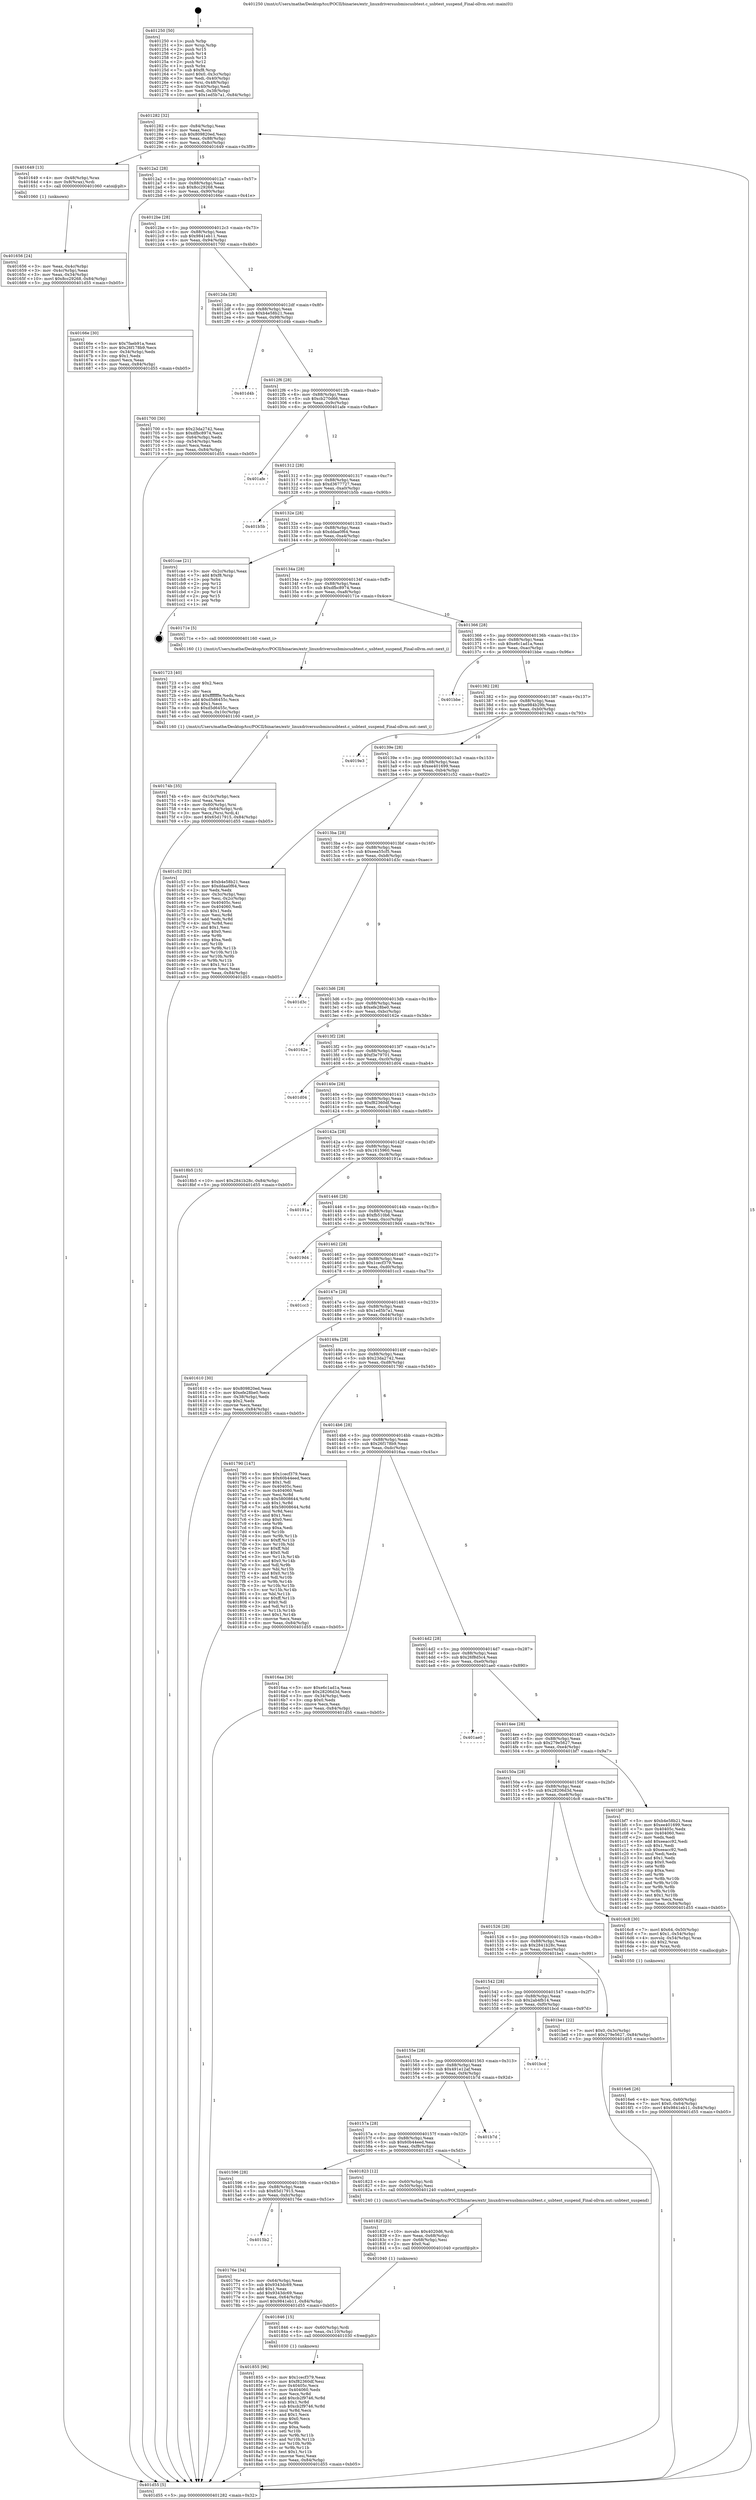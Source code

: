digraph "0x401250" {
  label = "0x401250 (/mnt/c/Users/mathe/Desktop/tcc/POCII/binaries/extr_linuxdriversusbmiscusbtest.c_usbtest_suspend_Final-ollvm.out::main(0))"
  labelloc = "t"
  node[shape=record]

  Entry [label="",width=0.3,height=0.3,shape=circle,fillcolor=black,style=filled]
  "0x401282" [label="{
     0x401282 [32]\l
     | [instrs]\l
     &nbsp;&nbsp;0x401282 \<+6\>: mov -0x84(%rbp),%eax\l
     &nbsp;&nbsp;0x401288 \<+2\>: mov %eax,%ecx\l
     &nbsp;&nbsp;0x40128a \<+6\>: sub $0x809820ed,%ecx\l
     &nbsp;&nbsp;0x401290 \<+6\>: mov %eax,-0x88(%rbp)\l
     &nbsp;&nbsp;0x401296 \<+6\>: mov %ecx,-0x8c(%rbp)\l
     &nbsp;&nbsp;0x40129c \<+6\>: je 0000000000401649 \<main+0x3f9\>\l
  }"]
  "0x401649" [label="{
     0x401649 [13]\l
     | [instrs]\l
     &nbsp;&nbsp;0x401649 \<+4\>: mov -0x48(%rbp),%rax\l
     &nbsp;&nbsp;0x40164d \<+4\>: mov 0x8(%rax),%rdi\l
     &nbsp;&nbsp;0x401651 \<+5\>: call 0000000000401060 \<atoi@plt\>\l
     | [calls]\l
     &nbsp;&nbsp;0x401060 \{1\} (unknown)\l
  }"]
  "0x4012a2" [label="{
     0x4012a2 [28]\l
     | [instrs]\l
     &nbsp;&nbsp;0x4012a2 \<+5\>: jmp 00000000004012a7 \<main+0x57\>\l
     &nbsp;&nbsp;0x4012a7 \<+6\>: mov -0x88(%rbp),%eax\l
     &nbsp;&nbsp;0x4012ad \<+5\>: sub $0x8cc29268,%eax\l
     &nbsp;&nbsp;0x4012b2 \<+6\>: mov %eax,-0x90(%rbp)\l
     &nbsp;&nbsp;0x4012b8 \<+6\>: je 000000000040166e \<main+0x41e\>\l
  }"]
  Exit [label="",width=0.3,height=0.3,shape=circle,fillcolor=black,style=filled,peripheries=2]
  "0x40166e" [label="{
     0x40166e [30]\l
     | [instrs]\l
     &nbsp;&nbsp;0x40166e \<+5\>: mov $0x7faeb91a,%eax\l
     &nbsp;&nbsp;0x401673 \<+5\>: mov $0x26f178b9,%ecx\l
     &nbsp;&nbsp;0x401678 \<+3\>: mov -0x34(%rbp),%edx\l
     &nbsp;&nbsp;0x40167b \<+3\>: cmp $0x1,%edx\l
     &nbsp;&nbsp;0x40167e \<+3\>: cmovl %ecx,%eax\l
     &nbsp;&nbsp;0x401681 \<+6\>: mov %eax,-0x84(%rbp)\l
     &nbsp;&nbsp;0x401687 \<+5\>: jmp 0000000000401d55 \<main+0xb05\>\l
  }"]
  "0x4012be" [label="{
     0x4012be [28]\l
     | [instrs]\l
     &nbsp;&nbsp;0x4012be \<+5\>: jmp 00000000004012c3 \<main+0x73\>\l
     &nbsp;&nbsp;0x4012c3 \<+6\>: mov -0x88(%rbp),%eax\l
     &nbsp;&nbsp;0x4012c9 \<+5\>: sub $0x9841eb11,%eax\l
     &nbsp;&nbsp;0x4012ce \<+6\>: mov %eax,-0x94(%rbp)\l
     &nbsp;&nbsp;0x4012d4 \<+6\>: je 0000000000401700 \<main+0x4b0\>\l
  }"]
  "0x401855" [label="{
     0x401855 [96]\l
     | [instrs]\l
     &nbsp;&nbsp;0x401855 \<+5\>: mov $0x1cecf379,%eax\l
     &nbsp;&nbsp;0x40185a \<+5\>: mov $0xf82360df,%esi\l
     &nbsp;&nbsp;0x40185f \<+7\>: mov 0x40405c,%ecx\l
     &nbsp;&nbsp;0x401866 \<+7\>: mov 0x404060,%edx\l
     &nbsp;&nbsp;0x40186d \<+3\>: mov %ecx,%r8d\l
     &nbsp;&nbsp;0x401870 \<+7\>: add $0xcb2f9746,%r8d\l
     &nbsp;&nbsp;0x401877 \<+4\>: sub $0x1,%r8d\l
     &nbsp;&nbsp;0x40187b \<+7\>: sub $0xcb2f9746,%r8d\l
     &nbsp;&nbsp;0x401882 \<+4\>: imul %r8d,%ecx\l
     &nbsp;&nbsp;0x401886 \<+3\>: and $0x1,%ecx\l
     &nbsp;&nbsp;0x401889 \<+3\>: cmp $0x0,%ecx\l
     &nbsp;&nbsp;0x40188c \<+4\>: sete %r9b\l
     &nbsp;&nbsp;0x401890 \<+3\>: cmp $0xa,%edx\l
     &nbsp;&nbsp;0x401893 \<+4\>: setl %r10b\l
     &nbsp;&nbsp;0x401897 \<+3\>: mov %r9b,%r11b\l
     &nbsp;&nbsp;0x40189a \<+3\>: and %r10b,%r11b\l
     &nbsp;&nbsp;0x40189d \<+3\>: xor %r10b,%r9b\l
     &nbsp;&nbsp;0x4018a0 \<+3\>: or %r9b,%r11b\l
     &nbsp;&nbsp;0x4018a3 \<+4\>: test $0x1,%r11b\l
     &nbsp;&nbsp;0x4018a7 \<+3\>: cmovne %esi,%eax\l
     &nbsp;&nbsp;0x4018aa \<+6\>: mov %eax,-0x84(%rbp)\l
     &nbsp;&nbsp;0x4018b0 \<+5\>: jmp 0000000000401d55 \<main+0xb05\>\l
  }"]
  "0x401700" [label="{
     0x401700 [30]\l
     | [instrs]\l
     &nbsp;&nbsp;0x401700 \<+5\>: mov $0x23da2742,%eax\l
     &nbsp;&nbsp;0x401705 \<+5\>: mov $0xdfbc8974,%ecx\l
     &nbsp;&nbsp;0x40170a \<+3\>: mov -0x64(%rbp),%edx\l
     &nbsp;&nbsp;0x40170d \<+3\>: cmp -0x54(%rbp),%edx\l
     &nbsp;&nbsp;0x401710 \<+3\>: cmovl %ecx,%eax\l
     &nbsp;&nbsp;0x401713 \<+6\>: mov %eax,-0x84(%rbp)\l
     &nbsp;&nbsp;0x401719 \<+5\>: jmp 0000000000401d55 \<main+0xb05\>\l
  }"]
  "0x4012da" [label="{
     0x4012da [28]\l
     | [instrs]\l
     &nbsp;&nbsp;0x4012da \<+5\>: jmp 00000000004012df \<main+0x8f\>\l
     &nbsp;&nbsp;0x4012df \<+6\>: mov -0x88(%rbp),%eax\l
     &nbsp;&nbsp;0x4012e5 \<+5\>: sub $0xb4e58b21,%eax\l
     &nbsp;&nbsp;0x4012ea \<+6\>: mov %eax,-0x98(%rbp)\l
     &nbsp;&nbsp;0x4012f0 \<+6\>: je 0000000000401d4b \<main+0xafb\>\l
  }"]
  "0x401846" [label="{
     0x401846 [15]\l
     | [instrs]\l
     &nbsp;&nbsp;0x401846 \<+4\>: mov -0x60(%rbp),%rdi\l
     &nbsp;&nbsp;0x40184a \<+6\>: mov %eax,-0x110(%rbp)\l
     &nbsp;&nbsp;0x401850 \<+5\>: call 0000000000401030 \<free@plt\>\l
     | [calls]\l
     &nbsp;&nbsp;0x401030 \{1\} (unknown)\l
  }"]
  "0x401d4b" [label="{
     0x401d4b\l
  }", style=dashed]
  "0x4012f6" [label="{
     0x4012f6 [28]\l
     | [instrs]\l
     &nbsp;&nbsp;0x4012f6 \<+5\>: jmp 00000000004012fb \<main+0xab\>\l
     &nbsp;&nbsp;0x4012fb \<+6\>: mov -0x88(%rbp),%eax\l
     &nbsp;&nbsp;0x401301 \<+5\>: sub $0xcb270d66,%eax\l
     &nbsp;&nbsp;0x401306 \<+6\>: mov %eax,-0x9c(%rbp)\l
     &nbsp;&nbsp;0x40130c \<+6\>: je 0000000000401afe \<main+0x8ae\>\l
  }"]
  "0x40182f" [label="{
     0x40182f [23]\l
     | [instrs]\l
     &nbsp;&nbsp;0x40182f \<+10\>: movabs $0x4020d6,%rdi\l
     &nbsp;&nbsp;0x401839 \<+3\>: mov %eax,-0x68(%rbp)\l
     &nbsp;&nbsp;0x40183c \<+3\>: mov -0x68(%rbp),%esi\l
     &nbsp;&nbsp;0x40183f \<+2\>: mov $0x0,%al\l
     &nbsp;&nbsp;0x401841 \<+5\>: call 0000000000401040 \<printf@plt\>\l
     | [calls]\l
     &nbsp;&nbsp;0x401040 \{1\} (unknown)\l
  }"]
  "0x401afe" [label="{
     0x401afe\l
  }", style=dashed]
  "0x401312" [label="{
     0x401312 [28]\l
     | [instrs]\l
     &nbsp;&nbsp;0x401312 \<+5\>: jmp 0000000000401317 \<main+0xc7\>\l
     &nbsp;&nbsp;0x401317 \<+6\>: mov -0x88(%rbp),%eax\l
     &nbsp;&nbsp;0x40131d \<+5\>: sub $0xd3677727,%eax\l
     &nbsp;&nbsp;0x401322 \<+6\>: mov %eax,-0xa0(%rbp)\l
     &nbsp;&nbsp;0x401328 \<+6\>: je 0000000000401b5b \<main+0x90b\>\l
  }"]
  "0x4015b2" [label="{
     0x4015b2\l
  }", style=dashed]
  "0x401b5b" [label="{
     0x401b5b\l
  }", style=dashed]
  "0x40132e" [label="{
     0x40132e [28]\l
     | [instrs]\l
     &nbsp;&nbsp;0x40132e \<+5\>: jmp 0000000000401333 \<main+0xe3\>\l
     &nbsp;&nbsp;0x401333 \<+6\>: mov -0x88(%rbp),%eax\l
     &nbsp;&nbsp;0x401339 \<+5\>: sub $0xddaa0f64,%eax\l
     &nbsp;&nbsp;0x40133e \<+6\>: mov %eax,-0xa4(%rbp)\l
     &nbsp;&nbsp;0x401344 \<+6\>: je 0000000000401cae \<main+0xa5e\>\l
  }"]
  "0x40176e" [label="{
     0x40176e [34]\l
     | [instrs]\l
     &nbsp;&nbsp;0x40176e \<+3\>: mov -0x64(%rbp),%eax\l
     &nbsp;&nbsp;0x401771 \<+5\>: sub $0x9343dc69,%eax\l
     &nbsp;&nbsp;0x401776 \<+3\>: add $0x1,%eax\l
     &nbsp;&nbsp;0x401779 \<+5\>: add $0x9343dc69,%eax\l
     &nbsp;&nbsp;0x40177e \<+3\>: mov %eax,-0x64(%rbp)\l
     &nbsp;&nbsp;0x401781 \<+10\>: movl $0x9841eb11,-0x84(%rbp)\l
     &nbsp;&nbsp;0x40178b \<+5\>: jmp 0000000000401d55 \<main+0xb05\>\l
  }"]
  "0x401cae" [label="{
     0x401cae [21]\l
     | [instrs]\l
     &nbsp;&nbsp;0x401cae \<+3\>: mov -0x2c(%rbp),%eax\l
     &nbsp;&nbsp;0x401cb1 \<+7\>: add $0xf8,%rsp\l
     &nbsp;&nbsp;0x401cb8 \<+1\>: pop %rbx\l
     &nbsp;&nbsp;0x401cb9 \<+2\>: pop %r12\l
     &nbsp;&nbsp;0x401cbb \<+2\>: pop %r13\l
     &nbsp;&nbsp;0x401cbd \<+2\>: pop %r14\l
     &nbsp;&nbsp;0x401cbf \<+2\>: pop %r15\l
     &nbsp;&nbsp;0x401cc1 \<+1\>: pop %rbp\l
     &nbsp;&nbsp;0x401cc2 \<+1\>: ret\l
  }"]
  "0x40134a" [label="{
     0x40134a [28]\l
     | [instrs]\l
     &nbsp;&nbsp;0x40134a \<+5\>: jmp 000000000040134f \<main+0xff\>\l
     &nbsp;&nbsp;0x40134f \<+6\>: mov -0x88(%rbp),%eax\l
     &nbsp;&nbsp;0x401355 \<+5\>: sub $0xdfbc8974,%eax\l
     &nbsp;&nbsp;0x40135a \<+6\>: mov %eax,-0xa8(%rbp)\l
     &nbsp;&nbsp;0x401360 \<+6\>: je 000000000040171e \<main+0x4ce\>\l
  }"]
  "0x401596" [label="{
     0x401596 [28]\l
     | [instrs]\l
     &nbsp;&nbsp;0x401596 \<+5\>: jmp 000000000040159b \<main+0x34b\>\l
     &nbsp;&nbsp;0x40159b \<+6\>: mov -0x88(%rbp),%eax\l
     &nbsp;&nbsp;0x4015a1 \<+5\>: sub $0x65d17915,%eax\l
     &nbsp;&nbsp;0x4015a6 \<+6\>: mov %eax,-0xfc(%rbp)\l
     &nbsp;&nbsp;0x4015ac \<+6\>: je 000000000040176e \<main+0x51e\>\l
  }"]
  "0x40171e" [label="{
     0x40171e [5]\l
     | [instrs]\l
     &nbsp;&nbsp;0x40171e \<+5\>: call 0000000000401160 \<next_i\>\l
     | [calls]\l
     &nbsp;&nbsp;0x401160 \{1\} (/mnt/c/Users/mathe/Desktop/tcc/POCII/binaries/extr_linuxdriversusbmiscusbtest.c_usbtest_suspend_Final-ollvm.out::next_i)\l
  }"]
  "0x401366" [label="{
     0x401366 [28]\l
     | [instrs]\l
     &nbsp;&nbsp;0x401366 \<+5\>: jmp 000000000040136b \<main+0x11b\>\l
     &nbsp;&nbsp;0x40136b \<+6\>: mov -0x88(%rbp),%eax\l
     &nbsp;&nbsp;0x401371 \<+5\>: sub $0xe6c1ad1a,%eax\l
     &nbsp;&nbsp;0x401376 \<+6\>: mov %eax,-0xac(%rbp)\l
     &nbsp;&nbsp;0x40137c \<+6\>: je 0000000000401bbe \<main+0x96e\>\l
  }"]
  "0x401823" [label="{
     0x401823 [12]\l
     | [instrs]\l
     &nbsp;&nbsp;0x401823 \<+4\>: mov -0x60(%rbp),%rdi\l
     &nbsp;&nbsp;0x401827 \<+3\>: mov -0x50(%rbp),%esi\l
     &nbsp;&nbsp;0x40182a \<+5\>: call 0000000000401240 \<usbtest_suspend\>\l
     | [calls]\l
     &nbsp;&nbsp;0x401240 \{1\} (/mnt/c/Users/mathe/Desktop/tcc/POCII/binaries/extr_linuxdriversusbmiscusbtest.c_usbtest_suspend_Final-ollvm.out::usbtest_suspend)\l
  }"]
  "0x401bbe" [label="{
     0x401bbe\l
  }", style=dashed]
  "0x401382" [label="{
     0x401382 [28]\l
     | [instrs]\l
     &nbsp;&nbsp;0x401382 \<+5\>: jmp 0000000000401387 \<main+0x137\>\l
     &nbsp;&nbsp;0x401387 \<+6\>: mov -0x88(%rbp),%eax\l
     &nbsp;&nbsp;0x40138d \<+5\>: sub $0xe984b29b,%eax\l
     &nbsp;&nbsp;0x401392 \<+6\>: mov %eax,-0xb0(%rbp)\l
     &nbsp;&nbsp;0x401398 \<+6\>: je 00000000004019e3 \<main+0x793\>\l
  }"]
  "0x40157a" [label="{
     0x40157a [28]\l
     | [instrs]\l
     &nbsp;&nbsp;0x40157a \<+5\>: jmp 000000000040157f \<main+0x32f\>\l
     &nbsp;&nbsp;0x40157f \<+6\>: mov -0x88(%rbp),%eax\l
     &nbsp;&nbsp;0x401585 \<+5\>: sub $0x60b44eed,%eax\l
     &nbsp;&nbsp;0x40158a \<+6\>: mov %eax,-0xf8(%rbp)\l
     &nbsp;&nbsp;0x401590 \<+6\>: je 0000000000401823 \<main+0x5d3\>\l
  }"]
  "0x4019e3" [label="{
     0x4019e3\l
  }", style=dashed]
  "0x40139e" [label="{
     0x40139e [28]\l
     | [instrs]\l
     &nbsp;&nbsp;0x40139e \<+5\>: jmp 00000000004013a3 \<main+0x153\>\l
     &nbsp;&nbsp;0x4013a3 \<+6\>: mov -0x88(%rbp),%eax\l
     &nbsp;&nbsp;0x4013a9 \<+5\>: sub $0xee401699,%eax\l
     &nbsp;&nbsp;0x4013ae \<+6\>: mov %eax,-0xb4(%rbp)\l
     &nbsp;&nbsp;0x4013b4 \<+6\>: je 0000000000401c52 \<main+0xa02\>\l
  }"]
  "0x401b7d" [label="{
     0x401b7d\l
  }", style=dashed]
  "0x401c52" [label="{
     0x401c52 [92]\l
     | [instrs]\l
     &nbsp;&nbsp;0x401c52 \<+5\>: mov $0xb4e58b21,%eax\l
     &nbsp;&nbsp;0x401c57 \<+5\>: mov $0xddaa0f64,%ecx\l
     &nbsp;&nbsp;0x401c5c \<+2\>: xor %edx,%edx\l
     &nbsp;&nbsp;0x401c5e \<+3\>: mov -0x3c(%rbp),%esi\l
     &nbsp;&nbsp;0x401c61 \<+3\>: mov %esi,-0x2c(%rbp)\l
     &nbsp;&nbsp;0x401c64 \<+7\>: mov 0x40405c,%esi\l
     &nbsp;&nbsp;0x401c6b \<+7\>: mov 0x404060,%edi\l
     &nbsp;&nbsp;0x401c72 \<+3\>: sub $0x1,%edx\l
     &nbsp;&nbsp;0x401c75 \<+3\>: mov %esi,%r8d\l
     &nbsp;&nbsp;0x401c78 \<+3\>: add %edx,%r8d\l
     &nbsp;&nbsp;0x401c7b \<+4\>: imul %r8d,%esi\l
     &nbsp;&nbsp;0x401c7f \<+3\>: and $0x1,%esi\l
     &nbsp;&nbsp;0x401c82 \<+3\>: cmp $0x0,%esi\l
     &nbsp;&nbsp;0x401c85 \<+4\>: sete %r9b\l
     &nbsp;&nbsp;0x401c89 \<+3\>: cmp $0xa,%edi\l
     &nbsp;&nbsp;0x401c8c \<+4\>: setl %r10b\l
     &nbsp;&nbsp;0x401c90 \<+3\>: mov %r9b,%r11b\l
     &nbsp;&nbsp;0x401c93 \<+3\>: and %r10b,%r11b\l
     &nbsp;&nbsp;0x401c96 \<+3\>: xor %r10b,%r9b\l
     &nbsp;&nbsp;0x401c99 \<+3\>: or %r9b,%r11b\l
     &nbsp;&nbsp;0x401c9c \<+4\>: test $0x1,%r11b\l
     &nbsp;&nbsp;0x401ca0 \<+3\>: cmovne %ecx,%eax\l
     &nbsp;&nbsp;0x401ca3 \<+6\>: mov %eax,-0x84(%rbp)\l
     &nbsp;&nbsp;0x401ca9 \<+5\>: jmp 0000000000401d55 \<main+0xb05\>\l
  }"]
  "0x4013ba" [label="{
     0x4013ba [28]\l
     | [instrs]\l
     &nbsp;&nbsp;0x4013ba \<+5\>: jmp 00000000004013bf \<main+0x16f\>\l
     &nbsp;&nbsp;0x4013bf \<+6\>: mov -0x88(%rbp),%eax\l
     &nbsp;&nbsp;0x4013c5 \<+5\>: sub $0xeea55cf5,%eax\l
     &nbsp;&nbsp;0x4013ca \<+6\>: mov %eax,-0xb8(%rbp)\l
     &nbsp;&nbsp;0x4013d0 \<+6\>: je 0000000000401d3c \<main+0xaec\>\l
  }"]
  "0x40155e" [label="{
     0x40155e [28]\l
     | [instrs]\l
     &nbsp;&nbsp;0x40155e \<+5\>: jmp 0000000000401563 \<main+0x313\>\l
     &nbsp;&nbsp;0x401563 \<+6\>: mov -0x88(%rbp),%eax\l
     &nbsp;&nbsp;0x401569 \<+5\>: sub $0x491e12af,%eax\l
     &nbsp;&nbsp;0x40156e \<+6\>: mov %eax,-0xf4(%rbp)\l
     &nbsp;&nbsp;0x401574 \<+6\>: je 0000000000401b7d \<main+0x92d\>\l
  }"]
  "0x401d3c" [label="{
     0x401d3c\l
  }", style=dashed]
  "0x4013d6" [label="{
     0x4013d6 [28]\l
     | [instrs]\l
     &nbsp;&nbsp;0x4013d6 \<+5\>: jmp 00000000004013db \<main+0x18b\>\l
     &nbsp;&nbsp;0x4013db \<+6\>: mov -0x88(%rbp),%eax\l
     &nbsp;&nbsp;0x4013e1 \<+5\>: sub $0xefe28be0,%eax\l
     &nbsp;&nbsp;0x4013e6 \<+6\>: mov %eax,-0xbc(%rbp)\l
     &nbsp;&nbsp;0x4013ec \<+6\>: je 000000000040162e \<main+0x3de\>\l
  }"]
  "0x401bcd" [label="{
     0x401bcd\l
  }", style=dashed]
  "0x40162e" [label="{
     0x40162e\l
  }", style=dashed]
  "0x4013f2" [label="{
     0x4013f2 [28]\l
     | [instrs]\l
     &nbsp;&nbsp;0x4013f2 \<+5\>: jmp 00000000004013f7 \<main+0x1a7\>\l
     &nbsp;&nbsp;0x4013f7 \<+6\>: mov -0x88(%rbp),%eax\l
     &nbsp;&nbsp;0x4013fd \<+5\>: sub $0xf3e79701,%eax\l
     &nbsp;&nbsp;0x401402 \<+6\>: mov %eax,-0xc0(%rbp)\l
     &nbsp;&nbsp;0x401408 \<+6\>: je 0000000000401d04 \<main+0xab4\>\l
  }"]
  "0x401542" [label="{
     0x401542 [28]\l
     | [instrs]\l
     &nbsp;&nbsp;0x401542 \<+5\>: jmp 0000000000401547 \<main+0x2f7\>\l
     &nbsp;&nbsp;0x401547 \<+6\>: mov -0x88(%rbp),%eax\l
     &nbsp;&nbsp;0x40154d \<+5\>: sub $0x2ab4fb14,%eax\l
     &nbsp;&nbsp;0x401552 \<+6\>: mov %eax,-0xf0(%rbp)\l
     &nbsp;&nbsp;0x401558 \<+6\>: je 0000000000401bcd \<main+0x97d\>\l
  }"]
  "0x401d04" [label="{
     0x401d04\l
  }", style=dashed]
  "0x40140e" [label="{
     0x40140e [28]\l
     | [instrs]\l
     &nbsp;&nbsp;0x40140e \<+5\>: jmp 0000000000401413 \<main+0x1c3\>\l
     &nbsp;&nbsp;0x401413 \<+6\>: mov -0x88(%rbp),%eax\l
     &nbsp;&nbsp;0x401419 \<+5\>: sub $0xf82360df,%eax\l
     &nbsp;&nbsp;0x40141e \<+6\>: mov %eax,-0xc4(%rbp)\l
     &nbsp;&nbsp;0x401424 \<+6\>: je 00000000004018b5 \<main+0x665\>\l
  }"]
  "0x401be1" [label="{
     0x401be1 [22]\l
     | [instrs]\l
     &nbsp;&nbsp;0x401be1 \<+7\>: movl $0x0,-0x3c(%rbp)\l
     &nbsp;&nbsp;0x401be8 \<+10\>: movl $0x279e5627,-0x84(%rbp)\l
     &nbsp;&nbsp;0x401bf2 \<+5\>: jmp 0000000000401d55 \<main+0xb05\>\l
  }"]
  "0x4018b5" [label="{
     0x4018b5 [15]\l
     | [instrs]\l
     &nbsp;&nbsp;0x4018b5 \<+10\>: movl $0x2841b28c,-0x84(%rbp)\l
     &nbsp;&nbsp;0x4018bf \<+5\>: jmp 0000000000401d55 \<main+0xb05\>\l
  }"]
  "0x40142a" [label="{
     0x40142a [28]\l
     | [instrs]\l
     &nbsp;&nbsp;0x40142a \<+5\>: jmp 000000000040142f \<main+0x1df\>\l
     &nbsp;&nbsp;0x40142f \<+6\>: mov -0x88(%rbp),%eax\l
     &nbsp;&nbsp;0x401435 \<+5\>: sub $0x1615960,%eax\l
     &nbsp;&nbsp;0x40143a \<+6\>: mov %eax,-0xc8(%rbp)\l
     &nbsp;&nbsp;0x401440 \<+6\>: je 000000000040191a \<main+0x6ca\>\l
  }"]
  "0x40174b" [label="{
     0x40174b [35]\l
     | [instrs]\l
     &nbsp;&nbsp;0x40174b \<+6\>: mov -0x10c(%rbp),%ecx\l
     &nbsp;&nbsp;0x401751 \<+3\>: imul %eax,%ecx\l
     &nbsp;&nbsp;0x401754 \<+4\>: mov -0x60(%rbp),%rsi\l
     &nbsp;&nbsp;0x401758 \<+4\>: movslq -0x64(%rbp),%rdi\l
     &nbsp;&nbsp;0x40175c \<+3\>: mov %ecx,(%rsi,%rdi,4)\l
     &nbsp;&nbsp;0x40175f \<+10\>: movl $0x65d17915,-0x84(%rbp)\l
     &nbsp;&nbsp;0x401769 \<+5\>: jmp 0000000000401d55 \<main+0xb05\>\l
  }"]
  "0x40191a" [label="{
     0x40191a\l
  }", style=dashed]
  "0x401446" [label="{
     0x401446 [28]\l
     | [instrs]\l
     &nbsp;&nbsp;0x401446 \<+5\>: jmp 000000000040144b \<main+0x1fb\>\l
     &nbsp;&nbsp;0x40144b \<+6\>: mov -0x88(%rbp),%eax\l
     &nbsp;&nbsp;0x401451 \<+5\>: sub $0xfb510b6,%eax\l
     &nbsp;&nbsp;0x401456 \<+6\>: mov %eax,-0xcc(%rbp)\l
     &nbsp;&nbsp;0x40145c \<+6\>: je 00000000004019d4 \<main+0x784\>\l
  }"]
  "0x401723" [label="{
     0x401723 [40]\l
     | [instrs]\l
     &nbsp;&nbsp;0x401723 \<+5\>: mov $0x2,%ecx\l
     &nbsp;&nbsp;0x401728 \<+1\>: cltd\l
     &nbsp;&nbsp;0x401729 \<+2\>: idiv %ecx\l
     &nbsp;&nbsp;0x40172b \<+6\>: imul $0xfffffffe,%edx,%ecx\l
     &nbsp;&nbsp;0x401731 \<+6\>: add $0xd5d6455c,%ecx\l
     &nbsp;&nbsp;0x401737 \<+3\>: add $0x1,%ecx\l
     &nbsp;&nbsp;0x40173a \<+6\>: sub $0xd5d6455c,%ecx\l
     &nbsp;&nbsp;0x401740 \<+6\>: mov %ecx,-0x10c(%rbp)\l
     &nbsp;&nbsp;0x401746 \<+5\>: call 0000000000401160 \<next_i\>\l
     | [calls]\l
     &nbsp;&nbsp;0x401160 \{1\} (/mnt/c/Users/mathe/Desktop/tcc/POCII/binaries/extr_linuxdriversusbmiscusbtest.c_usbtest_suspend_Final-ollvm.out::next_i)\l
  }"]
  "0x4019d4" [label="{
     0x4019d4\l
  }", style=dashed]
  "0x401462" [label="{
     0x401462 [28]\l
     | [instrs]\l
     &nbsp;&nbsp;0x401462 \<+5\>: jmp 0000000000401467 \<main+0x217\>\l
     &nbsp;&nbsp;0x401467 \<+6\>: mov -0x88(%rbp),%eax\l
     &nbsp;&nbsp;0x40146d \<+5\>: sub $0x1cecf379,%eax\l
     &nbsp;&nbsp;0x401472 \<+6\>: mov %eax,-0xd0(%rbp)\l
     &nbsp;&nbsp;0x401478 \<+6\>: je 0000000000401cc3 \<main+0xa73\>\l
  }"]
  "0x4016e6" [label="{
     0x4016e6 [26]\l
     | [instrs]\l
     &nbsp;&nbsp;0x4016e6 \<+4\>: mov %rax,-0x60(%rbp)\l
     &nbsp;&nbsp;0x4016ea \<+7\>: movl $0x0,-0x64(%rbp)\l
     &nbsp;&nbsp;0x4016f1 \<+10\>: movl $0x9841eb11,-0x84(%rbp)\l
     &nbsp;&nbsp;0x4016fb \<+5\>: jmp 0000000000401d55 \<main+0xb05\>\l
  }"]
  "0x401cc3" [label="{
     0x401cc3\l
  }", style=dashed]
  "0x40147e" [label="{
     0x40147e [28]\l
     | [instrs]\l
     &nbsp;&nbsp;0x40147e \<+5\>: jmp 0000000000401483 \<main+0x233\>\l
     &nbsp;&nbsp;0x401483 \<+6\>: mov -0x88(%rbp),%eax\l
     &nbsp;&nbsp;0x401489 \<+5\>: sub $0x1ed5b7a1,%eax\l
     &nbsp;&nbsp;0x40148e \<+6\>: mov %eax,-0xd4(%rbp)\l
     &nbsp;&nbsp;0x401494 \<+6\>: je 0000000000401610 \<main+0x3c0\>\l
  }"]
  "0x401526" [label="{
     0x401526 [28]\l
     | [instrs]\l
     &nbsp;&nbsp;0x401526 \<+5\>: jmp 000000000040152b \<main+0x2db\>\l
     &nbsp;&nbsp;0x40152b \<+6\>: mov -0x88(%rbp),%eax\l
     &nbsp;&nbsp;0x401531 \<+5\>: sub $0x2841b28c,%eax\l
     &nbsp;&nbsp;0x401536 \<+6\>: mov %eax,-0xec(%rbp)\l
     &nbsp;&nbsp;0x40153c \<+6\>: je 0000000000401be1 \<main+0x991\>\l
  }"]
  "0x401610" [label="{
     0x401610 [30]\l
     | [instrs]\l
     &nbsp;&nbsp;0x401610 \<+5\>: mov $0x809820ed,%eax\l
     &nbsp;&nbsp;0x401615 \<+5\>: mov $0xefe28be0,%ecx\l
     &nbsp;&nbsp;0x40161a \<+3\>: mov -0x38(%rbp),%edx\l
     &nbsp;&nbsp;0x40161d \<+3\>: cmp $0x2,%edx\l
     &nbsp;&nbsp;0x401620 \<+3\>: cmovne %ecx,%eax\l
     &nbsp;&nbsp;0x401623 \<+6\>: mov %eax,-0x84(%rbp)\l
     &nbsp;&nbsp;0x401629 \<+5\>: jmp 0000000000401d55 \<main+0xb05\>\l
  }"]
  "0x40149a" [label="{
     0x40149a [28]\l
     | [instrs]\l
     &nbsp;&nbsp;0x40149a \<+5\>: jmp 000000000040149f \<main+0x24f\>\l
     &nbsp;&nbsp;0x40149f \<+6\>: mov -0x88(%rbp),%eax\l
     &nbsp;&nbsp;0x4014a5 \<+5\>: sub $0x23da2742,%eax\l
     &nbsp;&nbsp;0x4014aa \<+6\>: mov %eax,-0xd8(%rbp)\l
     &nbsp;&nbsp;0x4014b0 \<+6\>: je 0000000000401790 \<main+0x540\>\l
  }"]
  "0x401d55" [label="{
     0x401d55 [5]\l
     | [instrs]\l
     &nbsp;&nbsp;0x401d55 \<+5\>: jmp 0000000000401282 \<main+0x32\>\l
  }"]
  "0x401250" [label="{
     0x401250 [50]\l
     | [instrs]\l
     &nbsp;&nbsp;0x401250 \<+1\>: push %rbp\l
     &nbsp;&nbsp;0x401251 \<+3\>: mov %rsp,%rbp\l
     &nbsp;&nbsp;0x401254 \<+2\>: push %r15\l
     &nbsp;&nbsp;0x401256 \<+2\>: push %r14\l
     &nbsp;&nbsp;0x401258 \<+2\>: push %r13\l
     &nbsp;&nbsp;0x40125a \<+2\>: push %r12\l
     &nbsp;&nbsp;0x40125c \<+1\>: push %rbx\l
     &nbsp;&nbsp;0x40125d \<+7\>: sub $0xf8,%rsp\l
     &nbsp;&nbsp;0x401264 \<+7\>: movl $0x0,-0x3c(%rbp)\l
     &nbsp;&nbsp;0x40126b \<+3\>: mov %edi,-0x40(%rbp)\l
     &nbsp;&nbsp;0x40126e \<+4\>: mov %rsi,-0x48(%rbp)\l
     &nbsp;&nbsp;0x401272 \<+3\>: mov -0x40(%rbp),%edi\l
     &nbsp;&nbsp;0x401275 \<+3\>: mov %edi,-0x38(%rbp)\l
     &nbsp;&nbsp;0x401278 \<+10\>: movl $0x1ed5b7a1,-0x84(%rbp)\l
  }"]
  "0x401656" [label="{
     0x401656 [24]\l
     | [instrs]\l
     &nbsp;&nbsp;0x401656 \<+3\>: mov %eax,-0x4c(%rbp)\l
     &nbsp;&nbsp;0x401659 \<+3\>: mov -0x4c(%rbp),%eax\l
     &nbsp;&nbsp;0x40165c \<+3\>: mov %eax,-0x34(%rbp)\l
     &nbsp;&nbsp;0x40165f \<+10\>: movl $0x8cc29268,-0x84(%rbp)\l
     &nbsp;&nbsp;0x401669 \<+5\>: jmp 0000000000401d55 \<main+0xb05\>\l
  }"]
  "0x4016c8" [label="{
     0x4016c8 [30]\l
     | [instrs]\l
     &nbsp;&nbsp;0x4016c8 \<+7\>: movl $0x64,-0x50(%rbp)\l
     &nbsp;&nbsp;0x4016cf \<+7\>: movl $0x1,-0x54(%rbp)\l
     &nbsp;&nbsp;0x4016d6 \<+4\>: movslq -0x54(%rbp),%rax\l
     &nbsp;&nbsp;0x4016da \<+4\>: shl $0x2,%rax\l
     &nbsp;&nbsp;0x4016de \<+3\>: mov %rax,%rdi\l
     &nbsp;&nbsp;0x4016e1 \<+5\>: call 0000000000401050 \<malloc@plt\>\l
     | [calls]\l
     &nbsp;&nbsp;0x401050 \{1\} (unknown)\l
  }"]
  "0x401790" [label="{
     0x401790 [147]\l
     | [instrs]\l
     &nbsp;&nbsp;0x401790 \<+5\>: mov $0x1cecf379,%eax\l
     &nbsp;&nbsp;0x401795 \<+5\>: mov $0x60b44eed,%ecx\l
     &nbsp;&nbsp;0x40179a \<+2\>: mov $0x1,%dl\l
     &nbsp;&nbsp;0x40179c \<+7\>: mov 0x40405c,%esi\l
     &nbsp;&nbsp;0x4017a3 \<+7\>: mov 0x404060,%edi\l
     &nbsp;&nbsp;0x4017aa \<+3\>: mov %esi,%r8d\l
     &nbsp;&nbsp;0x4017ad \<+7\>: sub $0x58008644,%r8d\l
     &nbsp;&nbsp;0x4017b4 \<+4\>: sub $0x1,%r8d\l
     &nbsp;&nbsp;0x4017b8 \<+7\>: add $0x58008644,%r8d\l
     &nbsp;&nbsp;0x4017bf \<+4\>: imul %r8d,%esi\l
     &nbsp;&nbsp;0x4017c3 \<+3\>: and $0x1,%esi\l
     &nbsp;&nbsp;0x4017c6 \<+3\>: cmp $0x0,%esi\l
     &nbsp;&nbsp;0x4017c9 \<+4\>: sete %r9b\l
     &nbsp;&nbsp;0x4017cd \<+3\>: cmp $0xa,%edi\l
     &nbsp;&nbsp;0x4017d0 \<+4\>: setl %r10b\l
     &nbsp;&nbsp;0x4017d4 \<+3\>: mov %r9b,%r11b\l
     &nbsp;&nbsp;0x4017d7 \<+4\>: xor $0xff,%r11b\l
     &nbsp;&nbsp;0x4017db \<+3\>: mov %r10b,%bl\l
     &nbsp;&nbsp;0x4017de \<+3\>: xor $0xff,%bl\l
     &nbsp;&nbsp;0x4017e1 \<+3\>: xor $0x0,%dl\l
     &nbsp;&nbsp;0x4017e4 \<+3\>: mov %r11b,%r14b\l
     &nbsp;&nbsp;0x4017e7 \<+4\>: and $0x0,%r14b\l
     &nbsp;&nbsp;0x4017eb \<+3\>: and %dl,%r9b\l
     &nbsp;&nbsp;0x4017ee \<+3\>: mov %bl,%r15b\l
     &nbsp;&nbsp;0x4017f1 \<+4\>: and $0x0,%r15b\l
     &nbsp;&nbsp;0x4017f5 \<+3\>: and %dl,%r10b\l
     &nbsp;&nbsp;0x4017f8 \<+3\>: or %r9b,%r14b\l
     &nbsp;&nbsp;0x4017fb \<+3\>: or %r10b,%r15b\l
     &nbsp;&nbsp;0x4017fe \<+3\>: xor %r15b,%r14b\l
     &nbsp;&nbsp;0x401801 \<+3\>: or %bl,%r11b\l
     &nbsp;&nbsp;0x401804 \<+4\>: xor $0xff,%r11b\l
     &nbsp;&nbsp;0x401808 \<+3\>: or $0x0,%dl\l
     &nbsp;&nbsp;0x40180b \<+3\>: and %dl,%r11b\l
     &nbsp;&nbsp;0x40180e \<+3\>: or %r11b,%r14b\l
     &nbsp;&nbsp;0x401811 \<+4\>: test $0x1,%r14b\l
     &nbsp;&nbsp;0x401815 \<+3\>: cmovne %ecx,%eax\l
     &nbsp;&nbsp;0x401818 \<+6\>: mov %eax,-0x84(%rbp)\l
     &nbsp;&nbsp;0x40181e \<+5\>: jmp 0000000000401d55 \<main+0xb05\>\l
  }"]
  "0x4014b6" [label="{
     0x4014b6 [28]\l
     | [instrs]\l
     &nbsp;&nbsp;0x4014b6 \<+5\>: jmp 00000000004014bb \<main+0x26b\>\l
     &nbsp;&nbsp;0x4014bb \<+6\>: mov -0x88(%rbp),%eax\l
     &nbsp;&nbsp;0x4014c1 \<+5\>: sub $0x26f178b9,%eax\l
     &nbsp;&nbsp;0x4014c6 \<+6\>: mov %eax,-0xdc(%rbp)\l
     &nbsp;&nbsp;0x4014cc \<+6\>: je 00000000004016aa \<main+0x45a\>\l
  }"]
  "0x40150a" [label="{
     0x40150a [28]\l
     | [instrs]\l
     &nbsp;&nbsp;0x40150a \<+5\>: jmp 000000000040150f \<main+0x2bf\>\l
     &nbsp;&nbsp;0x40150f \<+6\>: mov -0x88(%rbp),%eax\l
     &nbsp;&nbsp;0x401515 \<+5\>: sub $0x28206d3d,%eax\l
     &nbsp;&nbsp;0x40151a \<+6\>: mov %eax,-0xe8(%rbp)\l
     &nbsp;&nbsp;0x401520 \<+6\>: je 00000000004016c8 \<main+0x478\>\l
  }"]
  "0x4016aa" [label="{
     0x4016aa [30]\l
     | [instrs]\l
     &nbsp;&nbsp;0x4016aa \<+5\>: mov $0xe6c1ad1a,%eax\l
     &nbsp;&nbsp;0x4016af \<+5\>: mov $0x28206d3d,%ecx\l
     &nbsp;&nbsp;0x4016b4 \<+3\>: mov -0x34(%rbp),%edx\l
     &nbsp;&nbsp;0x4016b7 \<+3\>: cmp $0x0,%edx\l
     &nbsp;&nbsp;0x4016ba \<+3\>: cmove %ecx,%eax\l
     &nbsp;&nbsp;0x4016bd \<+6\>: mov %eax,-0x84(%rbp)\l
     &nbsp;&nbsp;0x4016c3 \<+5\>: jmp 0000000000401d55 \<main+0xb05\>\l
  }"]
  "0x4014d2" [label="{
     0x4014d2 [28]\l
     | [instrs]\l
     &nbsp;&nbsp;0x4014d2 \<+5\>: jmp 00000000004014d7 \<main+0x287\>\l
     &nbsp;&nbsp;0x4014d7 \<+6\>: mov -0x88(%rbp),%eax\l
     &nbsp;&nbsp;0x4014dd \<+5\>: sub $0x26f8d5c4,%eax\l
     &nbsp;&nbsp;0x4014e2 \<+6\>: mov %eax,-0xe0(%rbp)\l
     &nbsp;&nbsp;0x4014e8 \<+6\>: je 0000000000401ae0 \<main+0x890\>\l
  }"]
  "0x401bf7" [label="{
     0x401bf7 [91]\l
     | [instrs]\l
     &nbsp;&nbsp;0x401bf7 \<+5\>: mov $0xb4e58b21,%eax\l
     &nbsp;&nbsp;0x401bfc \<+5\>: mov $0xee401699,%ecx\l
     &nbsp;&nbsp;0x401c01 \<+7\>: mov 0x40405c,%edx\l
     &nbsp;&nbsp;0x401c08 \<+7\>: mov 0x404060,%esi\l
     &nbsp;&nbsp;0x401c0f \<+2\>: mov %edx,%edi\l
     &nbsp;&nbsp;0x401c11 \<+6\>: add $0xeeacc92,%edi\l
     &nbsp;&nbsp;0x401c17 \<+3\>: sub $0x1,%edi\l
     &nbsp;&nbsp;0x401c1a \<+6\>: sub $0xeeacc92,%edi\l
     &nbsp;&nbsp;0x401c20 \<+3\>: imul %edi,%edx\l
     &nbsp;&nbsp;0x401c23 \<+3\>: and $0x1,%edx\l
     &nbsp;&nbsp;0x401c26 \<+3\>: cmp $0x0,%edx\l
     &nbsp;&nbsp;0x401c29 \<+4\>: sete %r8b\l
     &nbsp;&nbsp;0x401c2d \<+3\>: cmp $0xa,%esi\l
     &nbsp;&nbsp;0x401c30 \<+4\>: setl %r9b\l
     &nbsp;&nbsp;0x401c34 \<+3\>: mov %r8b,%r10b\l
     &nbsp;&nbsp;0x401c37 \<+3\>: and %r9b,%r10b\l
     &nbsp;&nbsp;0x401c3a \<+3\>: xor %r9b,%r8b\l
     &nbsp;&nbsp;0x401c3d \<+3\>: or %r8b,%r10b\l
     &nbsp;&nbsp;0x401c40 \<+4\>: test $0x1,%r10b\l
     &nbsp;&nbsp;0x401c44 \<+3\>: cmovne %ecx,%eax\l
     &nbsp;&nbsp;0x401c47 \<+6\>: mov %eax,-0x84(%rbp)\l
     &nbsp;&nbsp;0x401c4d \<+5\>: jmp 0000000000401d55 \<main+0xb05\>\l
  }"]
  "0x401ae0" [label="{
     0x401ae0\l
  }", style=dashed]
  "0x4014ee" [label="{
     0x4014ee [28]\l
     | [instrs]\l
     &nbsp;&nbsp;0x4014ee \<+5\>: jmp 00000000004014f3 \<main+0x2a3\>\l
     &nbsp;&nbsp;0x4014f3 \<+6\>: mov -0x88(%rbp),%eax\l
     &nbsp;&nbsp;0x4014f9 \<+5\>: sub $0x279e5627,%eax\l
     &nbsp;&nbsp;0x4014fe \<+6\>: mov %eax,-0xe4(%rbp)\l
     &nbsp;&nbsp;0x401504 \<+6\>: je 0000000000401bf7 \<main+0x9a7\>\l
  }"]
  Entry -> "0x401250" [label=" 1"]
  "0x401282" -> "0x401649" [label=" 1"]
  "0x401282" -> "0x4012a2" [label=" 15"]
  "0x401cae" -> Exit [label=" 1"]
  "0x4012a2" -> "0x40166e" [label=" 1"]
  "0x4012a2" -> "0x4012be" [label=" 14"]
  "0x401c52" -> "0x401d55" [label=" 1"]
  "0x4012be" -> "0x401700" [label=" 2"]
  "0x4012be" -> "0x4012da" [label=" 12"]
  "0x401bf7" -> "0x401d55" [label=" 1"]
  "0x4012da" -> "0x401d4b" [label=" 0"]
  "0x4012da" -> "0x4012f6" [label=" 12"]
  "0x401be1" -> "0x401d55" [label=" 1"]
  "0x4012f6" -> "0x401afe" [label=" 0"]
  "0x4012f6" -> "0x401312" [label=" 12"]
  "0x4018b5" -> "0x401d55" [label=" 1"]
  "0x401312" -> "0x401b5b" [label=" 0"]
  "0x401312" -> "0x40132e" [label=" 12"]
  "0x401855" -> "0x401d55" [label=" 1"]
  "0x40132e" -> "0x401cae" [label=" 1"]
  "0x40132e" -> "0x40134a" [label=" 11"]
  "0x401846" -> "0x401855" [label=" 1"]
  "0x40134a" -> "0x40171e" [label=" 1"]
  "0x40134a" -> "0x401366" [label=" 10"]
  "0x401823" -> "0x40182f" [label=" 1"]
  "0x401366" -> "0x401bbe" [label=" 0"]
  "0x401366" -> "0x401382" [label=" 10"]
  "0x401790" -> "0x401d55" [label=" 1"]
  "0x401382" -> "0x4019e3" [label=" 0"]
  "0x401382" -> "0x40139e" [label=" 10"]
  "0x401596" -> "0x4015b2" [label=" 0"]
  "0x40139e" -> "0x401c52" [label=" 1"]
  "0x40139e" -> "0x4013ba" [label=" 9"]
  "0x401596" -> "0x40176e" [label=" 1"]
  "0x4013ba" -> "0x401d3c" [label=" 0"]
  "0x4013ba" -> "0x4013d6" [label=" 9"]
  "0x40157a" -> "0x401596" [label=" 1"]
  "0x4013d6" -> "0x40162e" [label=" 0"]
  "0x4013d6" -> "0x4013f2" [label=" 9"]
  "0x40157a" -> "0x401823" [label=" 1"]
  "0x4013f2" -> "0x401d04" [label=" 0"]
  "0x4013f2" -> "0x40140e" [label=" 9"]
  "0x40155e" -> "0x40157a" [label=" 2"]
  "0x40140e" -> "0x4018b5" [label=" 1"]
  "0x40140e" -> "0x40142a" [label=" 8"]
  "0x40155e" -> "0x401b7d" [label=" 0"]
  "0x40142a" -> "0x40191a" [label=" 0"]
  "0x40142a" -> "0x401446" [label=" 8"]
  "0x401542" -> "0x40155e" [label=" 2"]
  "0x401446" -> "0x4019d4" [label=" 0"]
  "0x401446" -> "0x401462" [label=" 8"]
  "0x401542" -> "0x401bcd" [label=" 0"]
  "0x401462" -> "0x401cc3" [label=" 0"]
  "0x401462" -> "0x40147e" [label=" 8"]
  "0x40176e" -> "0x401d55" [label=" 1"]
  "0x40147e" -> "0x401610" [label=" 1"]
  "0x40147e" -> "0x40149a" [label=" 7"]
  "0x401610" -> "0x401d55" [label=" 1"]
  "0x401250" -> "0x401282" [label=" 1"]
  "0x401d55" -> "0x401282" [label=" 15"]
  "0x401649" -> "0x401656" [label=" 1"]
  "0x401656" -> "0x401d55" [label=" 1"]
  "0x40166e" -> "0x401d55" [label=" 1"]
  "0x401526" -> "0x401542" [label=" 2"]
  "0x40149a" -> "0x401790" [label=" 1"]
  "0x40149a" -> "0x4014b6" [label=" 6"]
  "0x401526" -> "0x401be1" [label=" 1"]
  "0x4014b6" -> "0x4016aa" [label=" 1"]
  "0x4014b6" -> "0x4014d2" [label=" 5"]
  "0x4016aa" -> "0x401d55" [label=" 1"]
  "0x40174b" -> "0x401d55" [label=" 1"]
  "0x4014d2" -> "0x401ae0" [label=" 0"]
  "0x4014d2" -> "0x4014ee" [label=" 5"]
  "0x401723" -> "0x40174b" [label=" 1"]
  "0x4014ee" -> "0x401bf7" [label=" 1"]
  "0x4014ee" -> "0x40150a" [label=" 4"]
  "0x40182f" -> "0x401846" [label=" 1"]
  "0x40150a" -> "0x4016c8" [label=" 1"]
  "0x40150a" -> "0x401526" [label=" 3"]
  "0x4016c8" -> "0x4016e6" [label=" 1"]
  "0x4016e6" -> "0x401d55" [label=" 1"]
  "0x401700" -> "0x401d55" [label=" 2"]
  "0x40171e" -> "0x401723" [label=" 1"]
}

